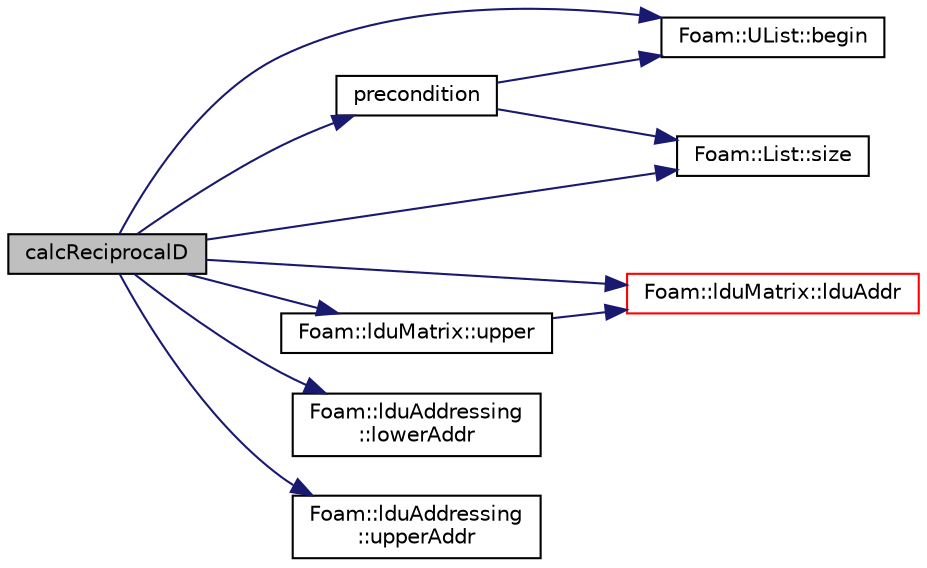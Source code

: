 digraph "calcReciprocalD"
{
  bgcolor="transparent";
  edge [fontname="Helvetica",fontsize="10",labelfontname="Helvetica",labelfontsize="10"];
  node [fontname="Helvetica",fontsize="10",shape=record];
  rankdir="LR";
  Node1 [label="calcReciprocalD",height=0.2,width=0.4,color="black", fillcolor="grey75", style="filled", fontcolor="black"];
  Node1 -> Node2 [color="midnightblue",fontsize="10",style="solid",fontname="Helvetica"];
  Node2 [label="Foam::UList::begin",height=0.2,width=0.4,color="black",URL="$a02741.html#a8a0643ef7f391465066f7f07d45ce934",tooltip="Return an iterator to begin traversing the UList. "];
  Node1 -> Node3 [color="midnightblue",fontsize="10",style="solid",fontname="Helvetica"];
  Node3 [label="Foam::lduMatrix::lduAddr",height=0.2,width=0.4,color="red",URL="$a01286.html#a4d0ef83ad6199d0b94d565de54a9eae5",tooltip="Return the LDU addressing. "];
  Node1 -> Node4 [color="midnightblue",fontsize="10",style="solid",fontname="Helvetica"];
  Node4 [label="Foam::lduAddressing\l::lowerAddr",height=0.2,width=0.4,color="black",URL="$a01280.html#af11f44951a37815ca736db386ad1c33e",tooltip="Return lower addressing. "];
  Node1 -> Node5 [color="midnightblue",fontsize="10",style="solid",fontname="Helvetica"];
  Node5 [label="precondition",height=0.2,width=0.4,color="black",URL="$a00522.html#a365a52f60a6c9be0a4775e814d50c2c7",tooltip="Return wA the preconditioned form of residual rA. "];
  Node5 -> Node2 [color="midnightblue",fontsize="10",style="solid",fontname="Helvetica"];
  Node5 -> Node6 [color="midnightblue",fontsize="10",style="solid",fontname="Helvetica"];
  Node6 [label="Foam::List::size",height=0.2,width=0.4,color="black",URL="$a01367.html#a8a5f6fa29bd4b500caf186f60245b384",tooltip="Override size to be inconsistent with allocated storage. "];
  Node1 -> Node6 [color="midnightblue",fontsize="10",style="solid",fontname="Helvetica"];
  Node1 -> Node7 [color="midnightblue",fontsize="10",style="solid",fontname="Helvetica"];
  Node7 [label="Foam::lduMatrix::upper",height=0.2,width=0.4,color="black",URL="$a01286.html#a11672a767f497e24dce3ff31da13d9d0"];
  Node7 -> Node3 [color="midnightblue",fontsize="10",style="solid",fontname="Helvetica"];
  Node1 -> Node8 [color="midnightblue",fontsize="10",style="solid",fontname="Helvetica"];
  Node8 [label="Foam::lduAddressing\l::upperAddr",height=0.2,width=0.4,color="black",URL="$a01280.html#ae0eccad377069f19cbad2b04b06a21b0",tooltip="Return upper addressing. "];
}
